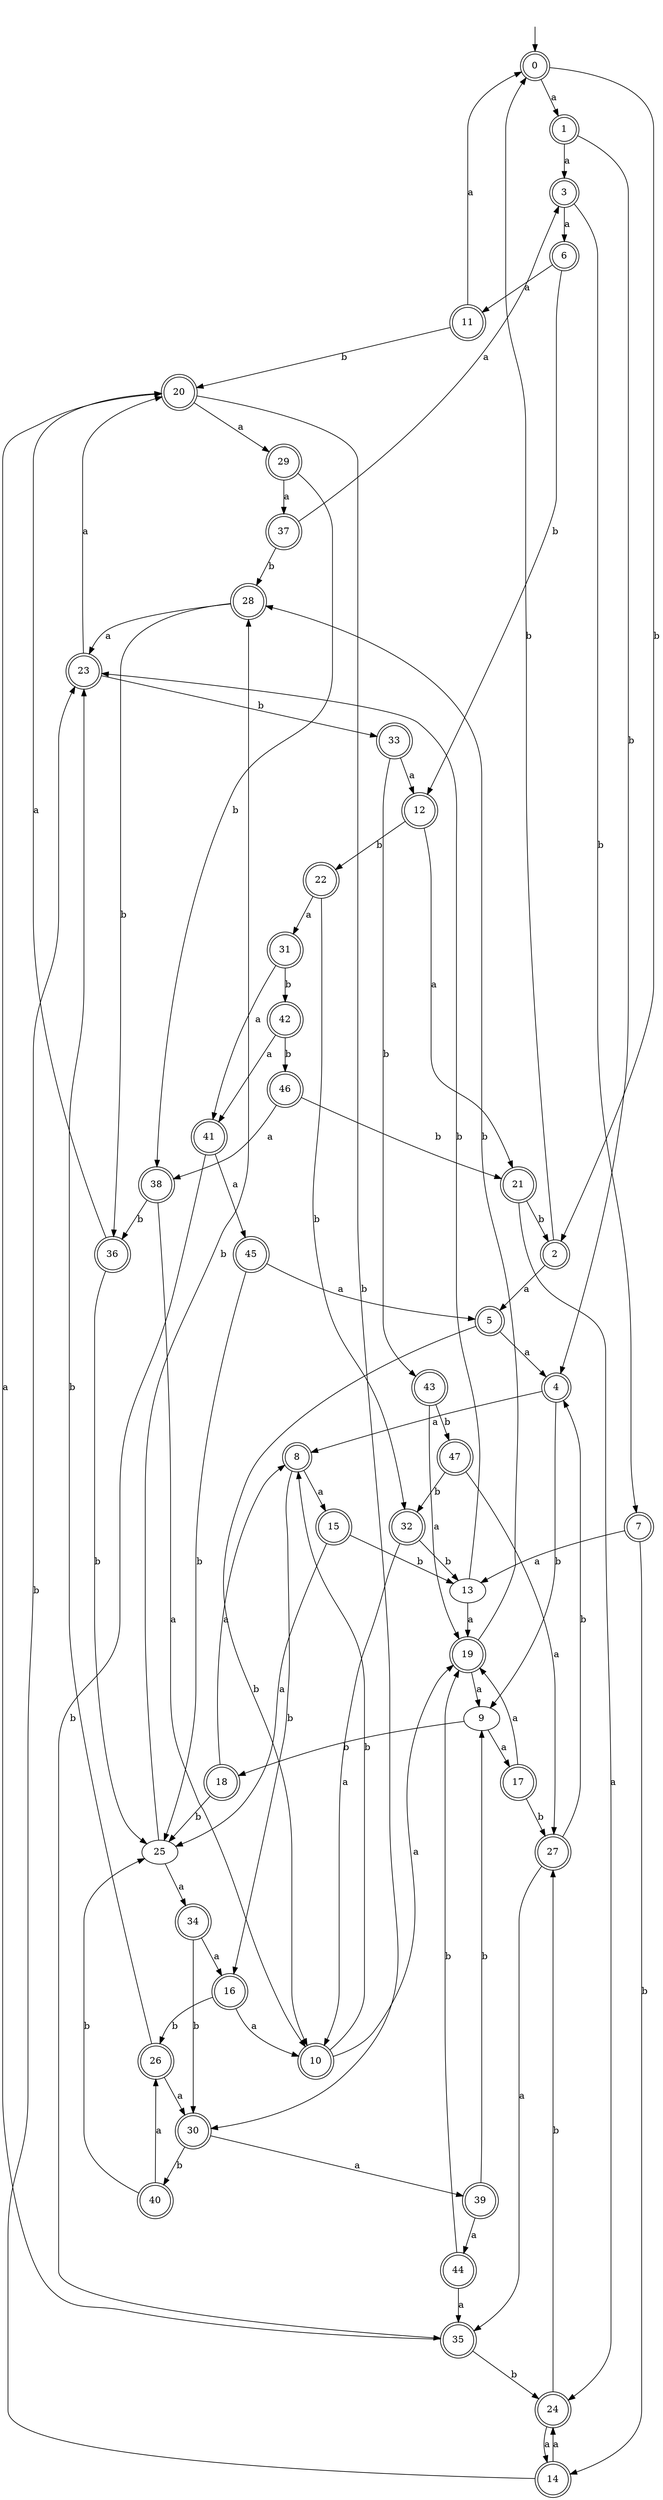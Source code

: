 digraph RandomDFA {
  __start0 [label="", shape=none];
  __start0 -> 0 [label=""];
  0 [shape=circle] [shape=doublecircle]
  0 -> 1 [label="a"]
  0 -> 2 [label="b"]
  1 [shape=doublecircle]
  1 -> 3 [label="a"]
  1 -> 4 [label="b"]
  2 [shape=doublecircle]
  2 -> 5 [label="a"]
  2 -> 0 [label="b"]
  3 [shape=doublecircle]
  3 -> 6 [label="a"]
  3 -> 7 [label="b"]
  4 [shape=doublecircle]
  4 -> 8 [label="a"]
  4 -> 9 [label="b"]
  5 [shape=doublecircle]
  5 -> 4 [label="a"]
  5 -> 10 [label="b"]
  6 [shape=doublecircle]
  6 -> 11 [label="a"]
  6 -> 12 [label="b"]
  7 [shape=doublecircle]
  7 -> 13 [label="a"]
  7 -> 14 [label="b"]
  8 [shape=doublecircle]
  8 -> 15 [label="a"]
  8 -> 16 [label="b"]
  9
  9 -> 17 [label="a"]
  9 -> 18 [label="b"]
  10 [shape=doublecircle]
  10 -> 19 [label="a"]
  10 -> 8 [label="b"]
  11 [shape=doublecircle]
  11 -> 0 [label="a"]
  11 -> 20 [label="b"]
  12 [shape=doublecircle]
  12 -> 21 [label="a"]
  12 -> 22 [label="b"]
  13
  13 -> 19 [label="a"]
  13 -> 23 [label="b"]
  14 [shape=doublecircle]
  14 -> 24 [label="a"]
  14 -> 23 [label="b"]
  15 [shape=doublecircle]
  15 -> 25 [label="a"]
  15 -> 13 [label="b"]
  16 [shape=doublecircle]
  16 -> 10 [label="a"]
  16 -> 26 [label="b"]
  17 [shape=doublecircle]
  17 -> 19 [label="a"]
  17 -> 27 [label="b"]
  18 [shape=doublecircle]
  18 -> 8 [label="a"]
  18 -> 25 [label="b"]
  19 [shape=doublecircle]
  19 -> 9 [label="a"]
  19 -> 28 [label="b"]
  20 [shape=doublecircle]
  20 -> 29 [label="a"]
  20 -> 30 [label="b"]
  21 [shape=doublecircle]
  21 -> 24 [label="a"]
  21 -> 2 [label="b"]
  22 [shape=doublecircle]
  22 -> 31 [label="a"]
  22 -> 32 [label="b"]
  23 [shape=doublecircle]
  23 -> 20 [label="a"]
  23 -> 33 [label="b"]
  24 [shape=doublecircle]
  24 -> 14 [label="a"]
  24 -> 27 [label="b"]
  25
  25 -> 34 [label="a"]
  25 -> 28 [label="b"]
  26 [shape=doublecircle]
  26 -> 30 [label="a"]
  26 -> 23 [label="b"]
  27 [shape=doublecircle]
  27 -> 35 [label="a"]
  27 -> 4 [label="b"]
  28 [shape=doublecircle]
  28 -> 23 [label="a"]
  28 -> 36 [label="b"]
  29 [shape=doublecircle]
  29 -> 37 [label="a"]
  29 -> 38 [label="b"]
  30 [shape=doublecircle]
  30 -> 39 [label="a"]
  30 -> 40 [label="b"]
  31 [shape=doublecircle]
  31 -> 41 [label="a"]
  31 -> 42 [label="b"]
  32 [shape=doublecircle]
  32 -> 10 [label="a"]
  32 -> 13 [label="b"]
  33 [shape=doublecircle]
  33 -> 12 [label="a"]
  33 -> 43 [label="b"]
  34 [shape=doublecircle]
  34 -> 16 [label="a"]
  34 -> 30 [label="b"]
  35 [shape=doublecircle]
  35 -> 20 [label="a"]
  35 -> 24 [label="b"]
  36 [shape=doublecircle]
  36 -> 20 [label="a"]
  36 -> 25 [label="b"]
  37 [shape=doublecircle]
  37 -> 3 [label="a"]
  37 -> 28 [label="b"]
  38 [shape=doublecircle]
  38 -> 10 [label="a"]
  38 -> 36 [label="b"]
  39 [shape=doublecircle]
  39 -> 44 [label="a"]
  39 -> 9 [label="b"]
  40 [shape=doublecircle]
  40 -> 26 [label="a"]
  40 -> 25 [label="b"]
  41 [shape=doublecircle]
  41 -> 45 [label="a"]
  41 -> 35 [label="b"]
  42 [shape=doublecircle]
  42 -> 41 [label="a"]
  42 -> 46 [label="b"]
  43 [shape=doublecircle]
  43 -> 19 [label="a"]
  43 -> 47 [label="b"]
  44 [shape=doublecircle]
  44 -> 35 [label="a"]
  44 -> 19 [label="b"]
  45 [shape=doublecircle]
  45 -> 5 [label="a"]
  45 -> 25 [label="b"]
  46 [shape=doublecircle]
  46 -> 38 [label="a"]
  46 -> 21 [label="b"]
  47 [shape=doublecircle]
  47 -> 27 [label="a"]
  47 -> 32 [label="b"]
}
